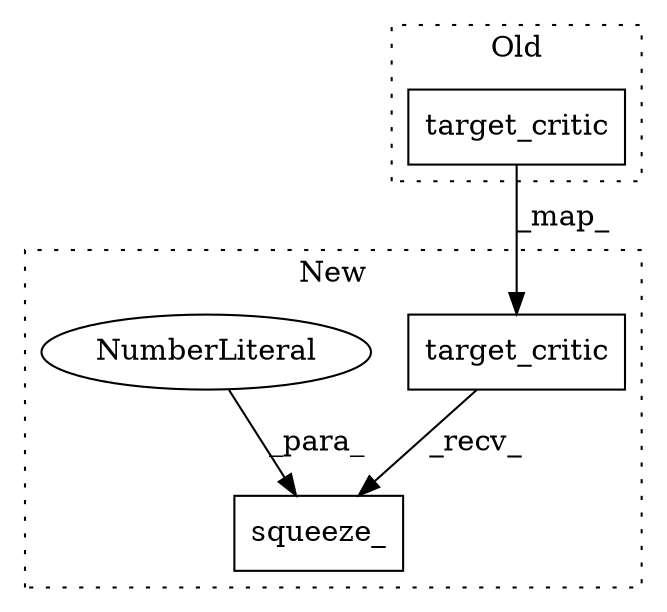 digraph G {
subgraph cluster0 {
1 [label="target_critic" a="32" s="3519,3573" l="14,1" shape="box"];
label = "Old";
style="dotted";
}
subgraph cluster1 {
2 [label="target_critic" a="32" s="3563,3617" l="14,1" shape="box"];
3 [label="squeeze_" a="32" s="3619,3629" l="9,1" shape="box"];
4 [label="NumberLiteral" a="34" s="3628" l="1" shape="ellipse"];
label = "New";
style="dotted";
}
1 -> 2 [label="_map_"];
2 -> 3 [label="_recv_"];
4 -> 3 [label="_para_"];
}